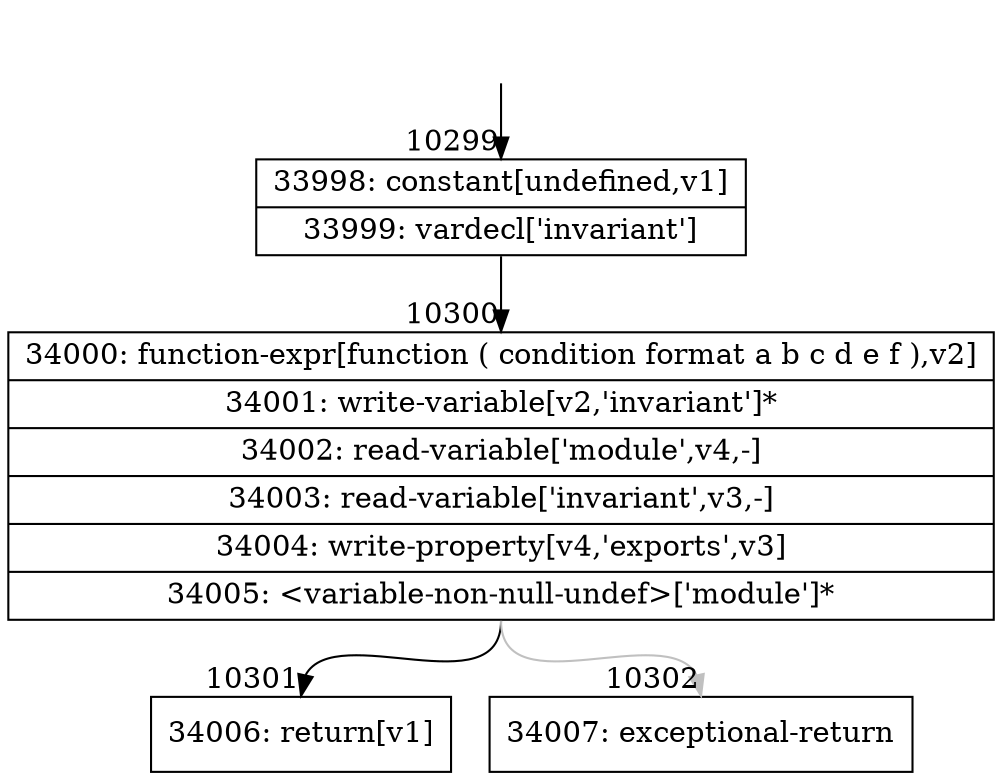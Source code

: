 digraph {
rankdir="TD"
BB_entry770[shape=none,label=""];
BB_entry770 -> BB10299 [tailport=s, headport=n, headlabel="    10299"]
BB10299 [shape=record label="{33998: constant[undefined,v1]|33999: vardecl['invariant']}" ] 
BB10299 -> BB10300 [tailport=s, headport=n, headlabel="      10300"]
BB10300 [shape=record label="{34000: function-expr[function ( condition format a b c d e f ),v2]|34001: write-variable[v2,'invariant']*|34002: read-variable['module',v4,-]|34003: read-variable['invariant',v3,-]|34004: write-property[v4,'exports',v3]|34005: \<variable-non-null-undef\>['module']*}" ] 
BB10300 -> BB10301 [tailport=s, headport=n, headlabel="      10301"]
BB10300 -> BB10302 [tailport=s, headport=n, color=gray, headlabel="      10302"]
BB10301 [shape=record label="{34006: return[v1]}" ] 
BB10302 [shape=record label="{34007: exceptional-return}" ] 
//#$~ 18483
}
